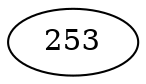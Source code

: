 graph G {
  graph [splines=true overlap=false]
  node  [shape=ellipse, width=0.3, height=0.3]
  253 [label="253"];
}
